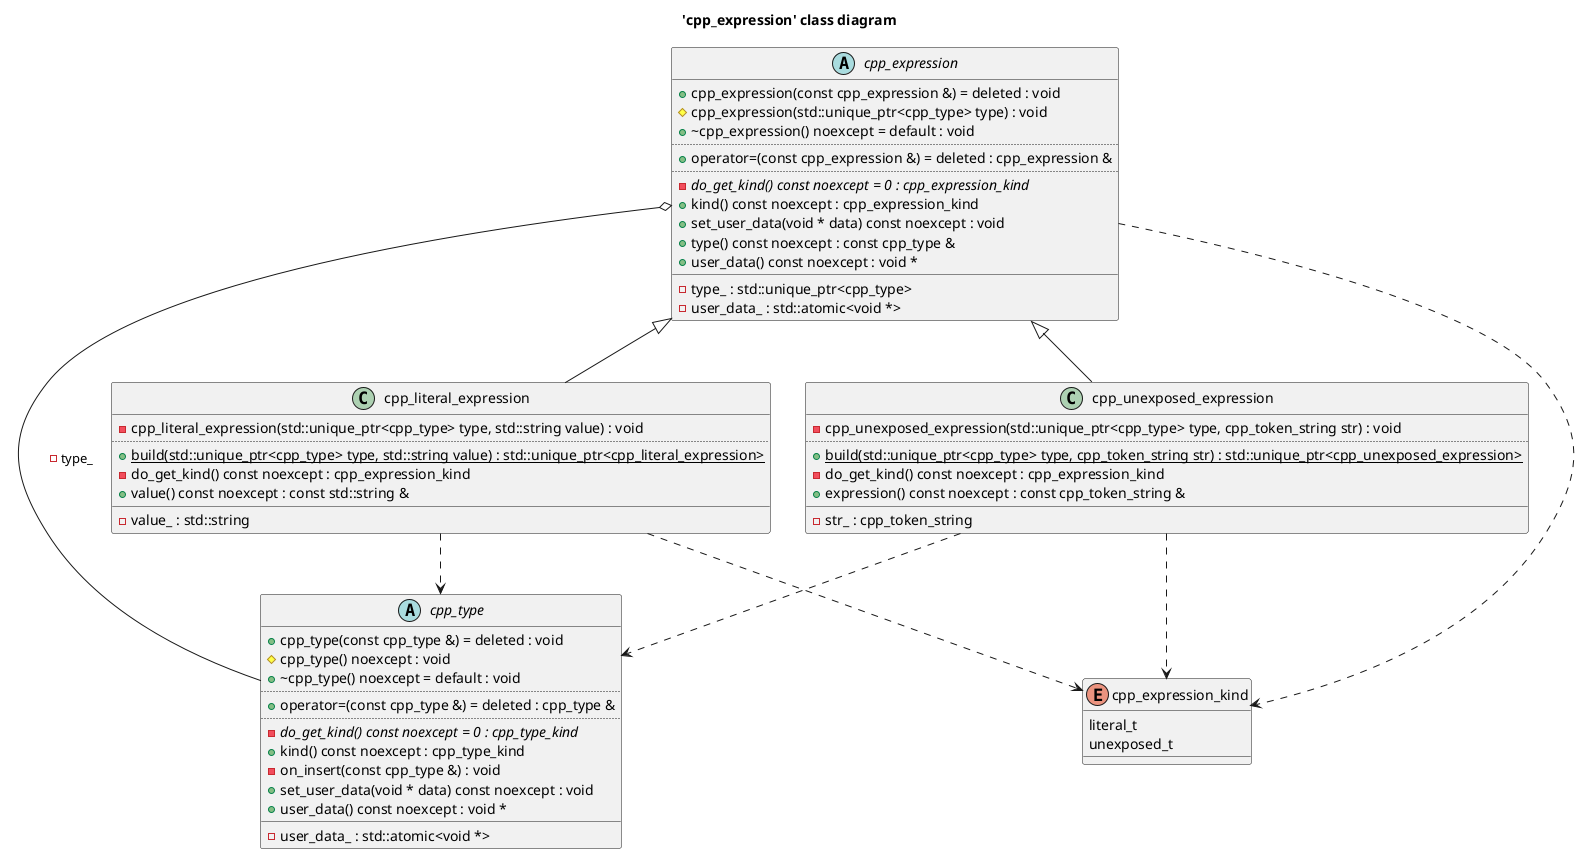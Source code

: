 @startuml
title 'cpp_expression' class diagram
abstract "cpp_type" as C_0012685224329895379678
abstract C_0012685224329895379678 [[https://github.com/foonathan/cppast/blob/5329e377ab9b9ab9309e9641f3fcda04366a449a/include/cppast/cpp_type.hpp#L44{cpp_type}]] {
+cpp_type(const cpp_type &) = deleted : void [[[https://github.com/foonathan/cppast/blob/5329e377ab9b9ab9309e9641f3fcda04366a449a/include/cppast/cpp_type.hpp#L47{cpp_type}]]]
#cpp_type() noexcept : void [[[https://github.com/foonathan/cppast/blob/5329e377ab9b9ab9309e9641f3fcda04366a449a/include/cppast/cpp_type.hpp#L77{cpp_type}]]]
+~cpp_type() noexcept = default : void [[[https://github.com/foonathan/cppast/blob/5329e377ab9b9ab9309e9641f3fcda04366a449a/include/cppast/cpp_type.hpp#L50{~cpp_type}]]]
..
+operator=(const cpp_type &) = deleted : cpp_type & [[[https://github.com/foonathan/cppast/blob/5329e377ab9b9ab9309e9641f3fcda04366a449a/include/cppast/cpp_type.hpp#L48{operator=}]]]
..
{abstract} -do_get_kind() const noexcept = 0 : cpp_type_kind [[[https://github.com/foonathan/cppast/blob/5329e377ab9b9ab9309e9641f3fcda04366a449a/include/cppast/cpp_type.hpp#L81{do_get_kind}]]]
+kind() const noexcept : cpp_type_kind [[[https://github.com/foonathan/cppast/blob/5329e377ab9b9ab9309e9641f3fcda04366a449a/include/cppast/cpp_type.hpp#L53{kind}]]]
-on_insert(const cpp_type &) : void [[[https://github.com/foonathan/cppast/blob/5329e377ab9b9ab9309e9641f3fcda04366a449a/include/cppast/cpp_type.hpp#L83{on_insert}]]]
+set_user_data(void * data) const noexcept : void [[[https://github.com/foonathan/cppast/blob/5329e377ab9b9ab9309e9641f3fcda04366a449a/include/cppast/cpp_type.hpp#L71{set_user_data}]]]
+user_data() const noexcept : void * [[[https://github.com/foonathan/cppast/blob/5329e377ab9b9ab9309e9641f3fcda04366a449a/include/cppast/cpp_type.hpp#L59{user_data}]]]
__
-user_data_ : std::atomic<void *> [[[https://github.com/foonathan/cppast/blob/5329e377ab9b9ab9309e9641f3fcda04366a449a/include/cppast/cpp_type.hpp#L85{user_data_}]]]
}
enum "cpp_expression_kind" as C_0005398411911865345735
enum C_0005398411911865345735 [[https://github.com/foonathan/cppast/blob/5329e377ab9b9ab9309e9641f3fcda04366a449a/include/cppast/cpp_expression.hpp#L16{cpp_expression_kind}]] {
literal_t
unexposed_t
}
abstract "cpp_expression" as C_0017827775348805875802
abstract C_0017827775348805875802 [[https://github.com/foonathan/cppast/blob/5329e377ab9b9ab9309e9641f3fcda04366a449a/include/cppast/cpp_expression.hpp#L24{cpp_expression}]] {
+cpp_expression(const cpp_expression &) = deleted : void [[[https://github.com/foonathan/cppast/blob/5329e377ab9b9ab9309e9641f3fcda04366a449a/include/cppast/cpp_expression.hpp#L27{cpp_expression}]]]
#cpp_expression(std::unique_ptr<cpp_type> type) : void [[[https://github.com/foonathan/cppast/blob/5329e377ab9b9ab9309e9641f3fcda04366a449a/include/cppast/cpp_expression.hpp#L65{cpp_expression}]]]
+~cpp_expression() noexcept = default : void [[[https://github.com/foonathan/cppast/blob/5329e377ab9b9ab9309e9641f3fcda04366a449a/include/cppast/cpp_expression.hpp#L30{~cpp_expression}]]]
..
+operator=(const cpp_expression &) = deleted : cpp_expression & [[[https://github.com/foonathan/cppast/blob/5329e377ab9b9ab9309e9641f3fcda04366a449a/include/cppast/cpp_expression.hpp#L28{operator=}]]]
..
{abstract} -do_get_kind() const noexcept = 0 : cpp_expression_kind [[[https://github.com/foonathan/cppast/blob/5329e377ab9b9ab9309e9641f3fcda04366a449a/include/cppast/cpp_expression.hpp#L72{do_get_kind}]]]
+kind() const noexcept : cpp_expression_kind [[[https://github.com/foonathan/cppast/blob/5329e377ab9b9ab9309e9641f3fcda04366a449a/include/cppast/cpp_expression.hpp#L33{kind}]]]
+set_user_data(void * data) const noexcept : void [[[https://github.com/foonathan/cppast/blob/5329e377ab9b9ab9309e9641f3fcda04366a449a/include/cppast/cpp_expression.hpp#L57{set_user_data}]]]
+type() const noexcept : const cpp_type & [[[https://github.com/foonathan/cppast/blob/5329e377ab9b9ab9309e9641f3fcda04366a449a/include/cppast/cpp_expression.hpp#L39{type}]]]
+user_data() const noexcept : void * [[[https://github.com/foonathan/cppast/blob/5329e377ab9b9ab9309e9641f3fcda04366a449a/include/cppast/cpp_expression.hpp#L45{user_data}]]]
__
-type_ : std::unique_ptr<cpp_type> [[[https://github.com/foonathan/cppast/blob/5329e377ab9b9ab9309e9641f3fcda04366a449a/include/cppast/cpp_expression.hpp#L74{type_}]]]
-user_data_ : std::atomic<void *> [[[https://github.com/foonathan/cppast/blob/5329e377ab9b9ab9309e9641f3fcda04366a449a/include/cppast/cpp_expression.hpp#L75{user_data_}]]]
}
class "cpp_unexposed_expression" as C_0007825648684854810157
class C_0007825648684854810157 [[https://github.com/foonathan/cppast/blob/5329e377ab9b9ab9309e9641f3fcda04366a449a/include/cppast/cpp_expression.hpp#L81{cpp_unexposed_expression}]] {
-cpp_unexposed_expression(std::unique_ptr<cpp_type> type, cpp_token_string str) : void [[[https://github.com/foonathan/cppast/blob/5329e377ab9b9ab9309e9641f3fcda04366a449a/include/cppast/cpp_expression.hpp#L99{cpp_unexposed_expression}]]]
..
{static} +build(std::unique_ptr<cpp_type> type, cpp_token_string str) : std::unique_ptr<cpp_unexposed_expression> [[[https://github.com/foonathan/cppast/blob/5329e377ab9b9ab9309e9641f3fcda04366a449a/include/cppast/cpp_expression.hpp#L85{build}]]]
-do_get_kind() const noexcept : cpp_expression_kind [[[https://github.com/foonathan/cppast/blob/5329e377ab9b9ab9309e9641f3fcda04366a449a/include/cppast/cpp_expression.hpp#L103{do_get_kind}]]]
+expression() const noexcept : const cpp_token_string & [[[https://github.com/foonathan/cppast/blob/5329e377ab9b9ab9309e9641f3fcda04366a449a/include/cppast/cpp_expression.hpp#L93{expression}]]]
__
-str_ : cpp_token_string [[[https://github.com/foonathan/cppast/blob/5329e377ab9b9ab9309e9641f3fcda04366a449a/include/cppast/cpp_expression.hpp#L108{str_}]]]
}
class "cpp_literal_expression" as C_0011853162507509380488
class C_0011853162507509380488 [[https://github.com/foonathan/cppast/blob/5329e377ab9b9ab9309e9641f3fcda04366a449a/include/cppast/cpp_expression.hpp#L112{cpp_literal_expression}]] {
-cpp_literal_expression(std::unique_ptr<cpp_type> type, std::string value) : void [[[https://github.com/foonathan/cppast/blob/5329e377ab9b9ab9309e9641f3fcda04366a449a/include/cppast/cpp_expression.hpp#L130{cpp_literal_expression}]]]
..
{static} +build(std::unique_ptr<cpp_type> type, std::string value) : std::unique_ptr<cpp_literal_expression> [[[https://github.com/foonathan/cppast/blob/5329e377ab9b9ab9309e9641f3fcda04366a449a/include/cppast/cpp_expression.hpp#L116{build}]]]
-do_get_kind() const noexcept : cpp_expression_kind [[[https://github.com/foonathan/cppast/blob/5329e377ab9b9ab9309e9641f3fcda04366a449a/include/cppast/cpp_expression.hpp#L134{do_get_kind}]]]
+value() const noexcept : const std::string & [[[https://github.com/foonathan/cppast/blob/5329e377ab9b9ab9309e9641f3fcda04366a449a/include/cppast/cpp_expression.hpp#L124{value}]]]
__
-value_ : std::string [[[https://github.com/foonathan/cppast/blob/5329e377ab9b9ab9309e9641f3fcda04366a449a/include/cppast/cpp_expression.hpp#L139{value_}]]]
}
C_0017827775348805875802 ..> C_0005398411911865345735 [[https://github.com/foonathan/cppast/blob/5329e377ab9b9ab9309e9641f3fcda04366a449a/include/cppast/cpp_expression.hpp#L33{}]]
C_0017827775348805875802 o-- C_0012685224329895379678 [[https://github.com/foonathan/cppast/blob/5329e377ab9b9ab9309e9641f3fcda04366a449a/include/cppast/cpp_expression.hpp#L74{type_}]] : -type_
C_0007825648684854810157 ..> C_0012685224329895379678 [[https://github.com/foonathan/cppast/blob/5329e377ab9b9ab9309e9641f3fcda04366a449a/include/cppast/cpp_expression.hpp#L85{}]]
C_0007825648684854810157 ..> C_0005398411911865345735 [[https://github.com/foonathan/cppast/blob/5329e377ab9b9ab9309e9641f3fcda04366a449a/include/cppast/cpp_expression.hpp#L103{}]]
C_0017827775348805875802 <|-- C_0007825648684854810157
C_0011853162507509380488 ..> C_0012685224329895379678 [[https://github.com/foonathan/cppast/blob/5329e377ab9b9ab9309e9641f3fcda04366a449a/include/cppast/cpp_expression.hpp#L116{}]]
C_0011853162507509380488 ..> C_0005398411911865345735 [[https://github.com/foonathan/cppast/blob/5329e377ab9b9ab9309e9641f3fcda04366a449a/include/cppast/cpp_expression.hpp#L134{}]]
C_0017827775348805875802 <|-- C_0011853162507509380488

'Generated with clang-uml, version 0.6.1
'LLVM version Ubuntu clang version 19.1.1 (1ubuntu1)
@enduml
